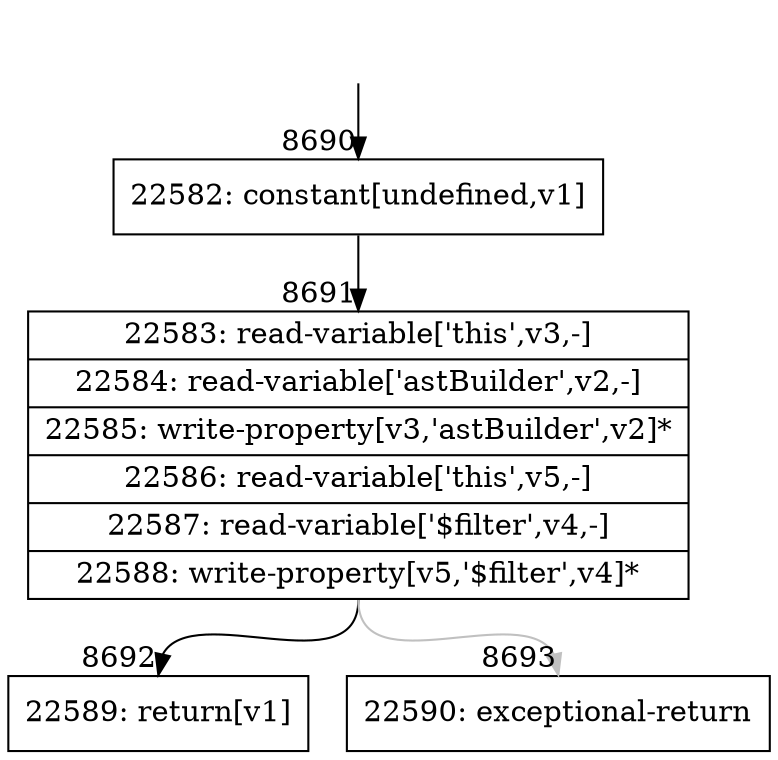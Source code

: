 digraph {
rankdir="TD"
BB_entry637[shape=none,label=""];
BB_entry637 -> BB8690 [tailport=s, headport=n, headlabel="    8690"]
BB8690 [shape=record label="{22582: constant[undefined,v1]}" ] 
BB8690 -> BB8691 [tailport=s, headport=n, headlabel="      8691"]
BB8691 [shape=record label="{22583: read-variable['this',v3,-]|22584: read-variable['astBuilder',v2,-]|22585: write-property[v3,'astBuilder',v2]*|22586: read-variable['this',v5,-]|22587: read-variable['$filter',v4,-]|22588: write-property[v5,'$filter',v4]*}" ] 
BB8691 -> BB8692 [tailport=s, headport=n, headlabel="      8692"]
BB8691 -> BB8693 [tailport=s, headport=n, color=gray, headlabel="      8693"]
BB8692 [shape=record label="{22589: return[v1]}" ] 
BB8693 [shape=record label="{22590: exceptional-return}" ] 
//#$~ 13096
}
